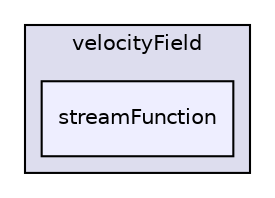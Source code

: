 digraph "applications/utilities/postProcessing/velocityField/streamFunction" {
  bgcolor=transparent;
  compound=true
  node [ fontsize="10", fontname="Helvetica"];
  edge [ labelfontsize="10", labelfontname="Helvetica"];
  subgraph clusterdir_31d73b4cf03cda8c2fb51c01c16bda9c {
    graph [ bgcolor="#ddddee", pencolor="black", label="velocityField" fontname="Helvetica", fontsize="10", URL="dir_31d73b4cf03cda8c2fb51c01c16bda9c.html"]
  dir_4c45f80f7fba8497b4d19ec02223270e [shape=box, label="streamFunction", style="filled", fillcolor="#eeeeff", pencolor="black", URL="dir_4c45f80f7fba8497b4d19ec02223270e.html"];
  }
}
